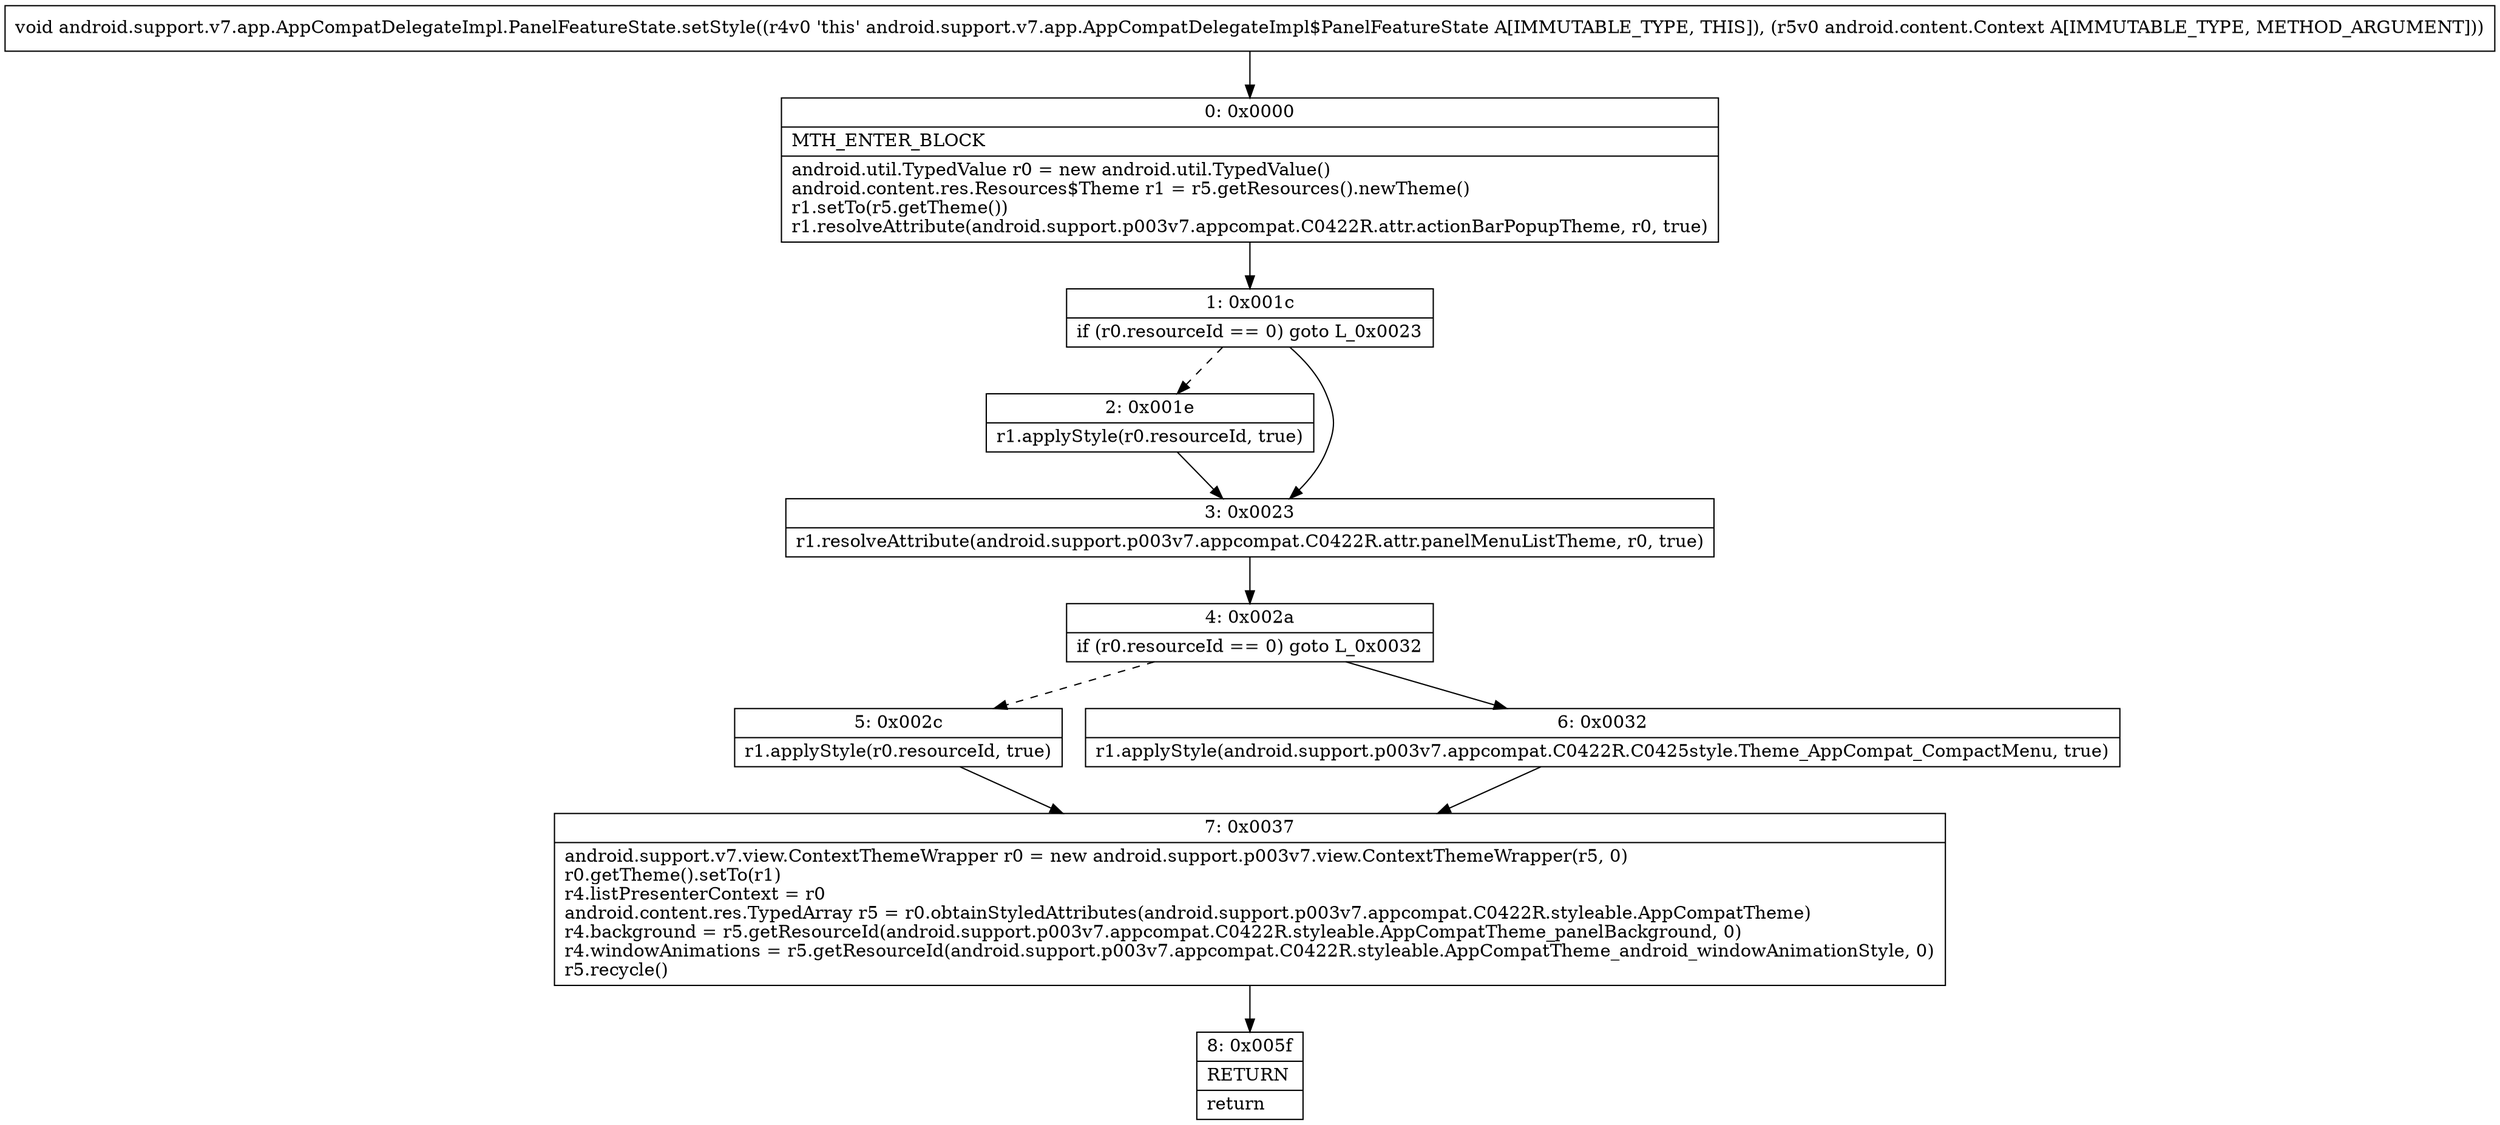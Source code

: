 digraph "CFG forandroid.support.v7.app.AppCompatDelegateImpl.PanelFeatureState.setStyle(Landroid\/content\/Context;)V" {
Node_0 [shape=record,label="{0\:\ 0x0000|MTH_ENTER_BLOCK\l|android.util.TypedValue r0 = new android.util.TypedValue()\landroid.content.res.Resources$Theme r1 = r5.getResources().newTheme()\lr1.setTo(r5.getTheme())\lr1.resolveAttribute(android.support.p003v7.appcompat.C0422R.attr.actionBarPopupTheme, r0, true)\l}"];
Node_1 [shape=record,label="{1\:\ 0x001c|if (r0.resourceId == 0) goto L_0x0023\l}"];
Node_2 [shape=record,label="{2\:\ 0x001e|r1.applyStyle(r0.resourceId, true)\l}"];
Node_3 [shape=record,label="{3\:\ 0x0023|r1.resolveAttribute(android.support.p003v7.appcompat.C0422R.attr.panelMenuListTheme, r0, true)\l}"];
Node_4 [shape=record,label="{4\:\ 0x002a|if (r0.resourceId == 0) goto L_0x0032\l}"];
Node_5 [shape=record,label="{5\:\ 0x002c|r1.applyStyle(r0.resourceId, true)\l}"];
Node_6 [shape=record,label="{6\:\ 0x0032|r1.applyStyle(android.support.p003v7.appcompat.C0422R.C0425style.Theme_AppCompat_CompactMenu, true)\l}"];
Node_7 [shape=record,label="{7\:\ 0x0037|android.support.v7.view.ContextThemeWrapper r0 = new android.support.p003v7.view.ContextThemeWrapper(r5, 0)\lr0.getTheme().setTo(r1)\lr4.listPresenterContext = r0\landroid.content.res.TypedArray r5 = r0.obtainStyledAttributes(android.support.p003v7.appcompat.C0422R.styleable.AppCompatTheme)\lr4.background = r5.getResourceId(android.support.p003v7.appcompat.C0422R.styleable.AppCompatTheme_panelBackground, 0)\lr4.windowAnimations = r5.getResourceId(android.support.p003v7.appcompat.C0422R.styleable.AppCompatTheme_android_windowAnimationStyle, 0)\lr5.recycle()\l}"];
Node_8 [shape=record,label="{8\:\ 0x005f|RETURN\l|return\l}"];
MethodNode[shape=record,label="{void android.support.v7.app.AppCompatDelegateImpl.PanelFeatureState.setStyle((r4v0 'this' android.support.v7.app.AppCompatDelegateImpl$PanelFeatureState A[IMMUTABLE_TYPE, THIS]), (r5v0 android.content.Context A[IMMUTABLE_TYPE, METHOD_ARGUMENT])) }"];
MethodNode -> Node_0;
Node_0 -> Node_1;
Node_1 -> Node_2[style=dashed];
Node_1 -> Node_3;
Node_2 -> Node_3;
Node_3 -> Node_4;
Node_4 -> Node_5[style=dashed];
Node_4 -> Node_6;
Node_5 -> Node_7;
Node_6 -> Node_7;
Node_7 -> Node_8;
}

